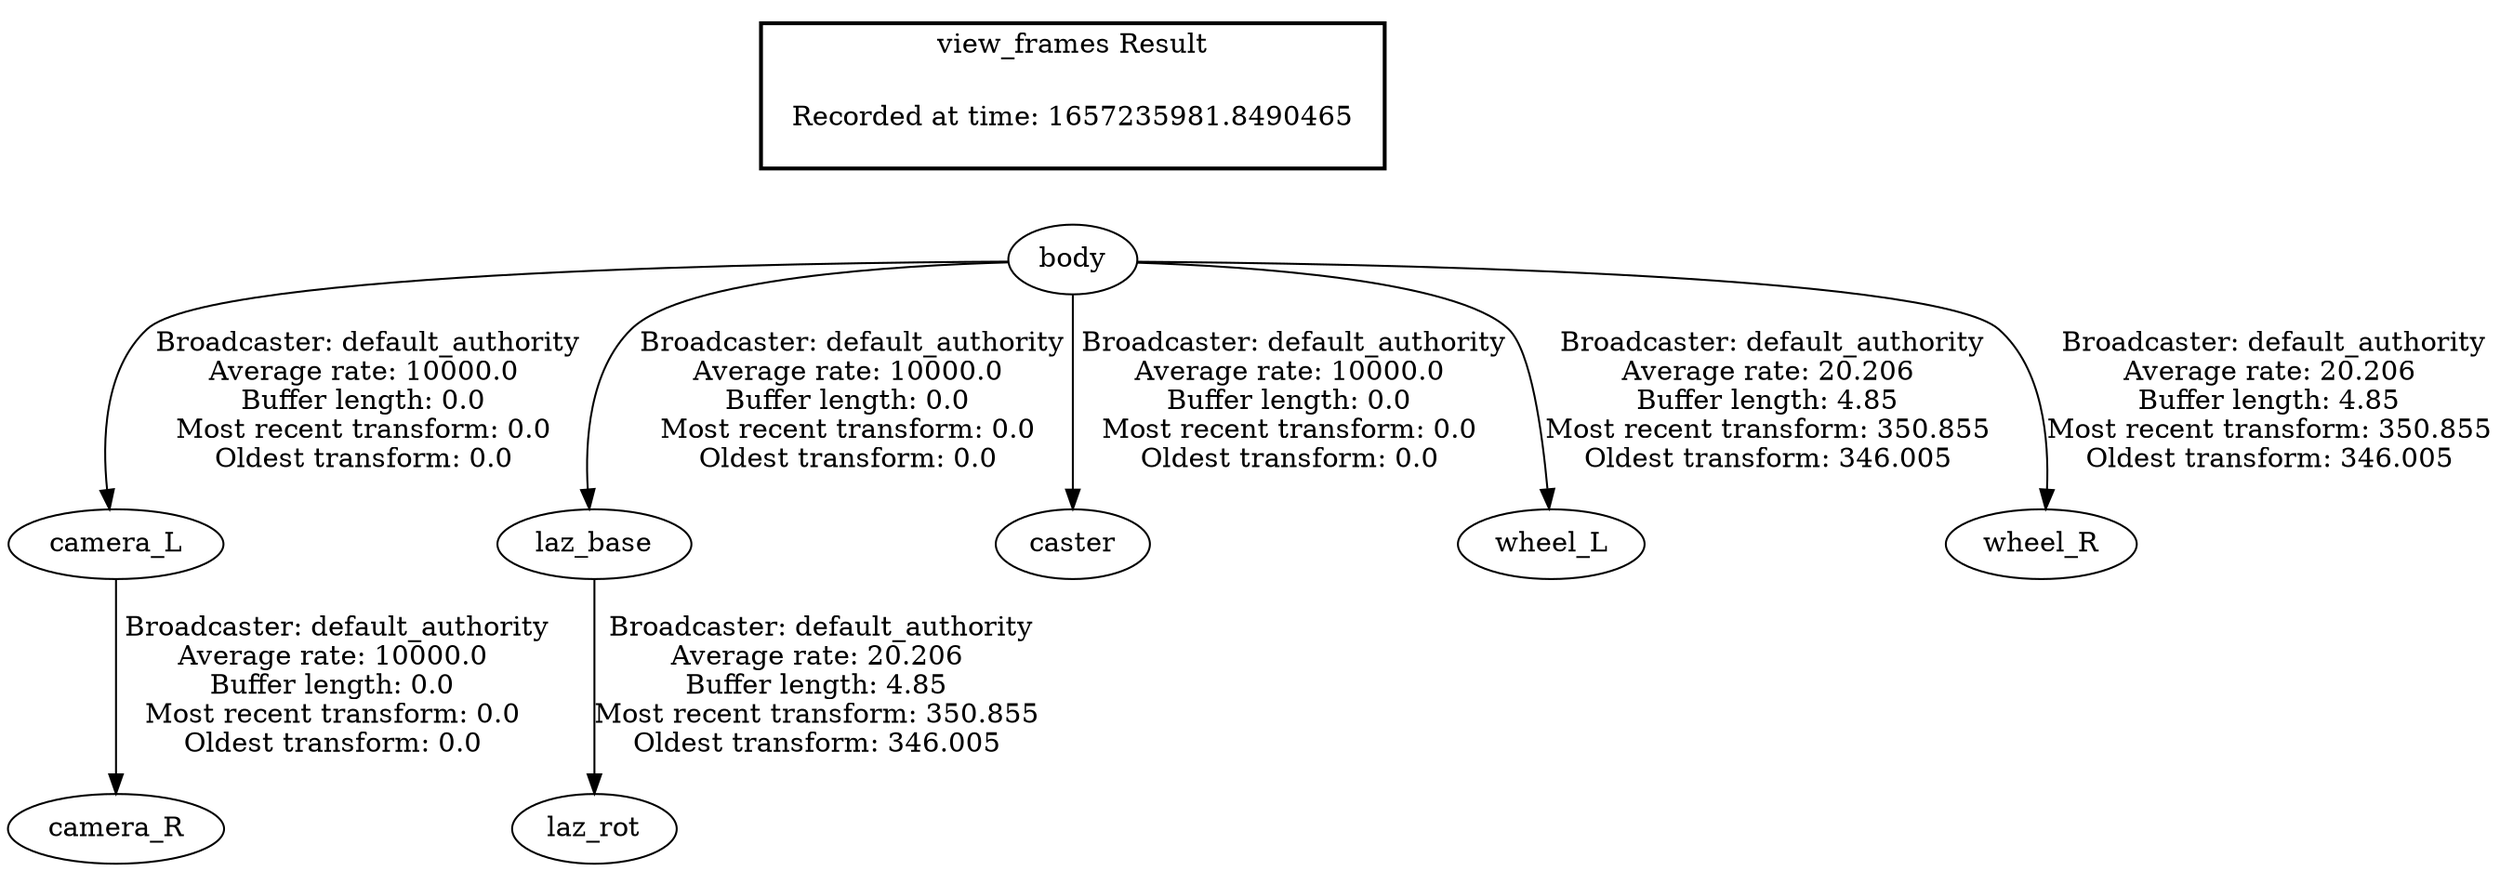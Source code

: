 digraph G {
"body" -> "camera_L"[label=" Broadcaster: default_authority\nAverage rate: 10000.0\nBuffer length: 0.0\nMost recent transform: 0.0\nOldest transform: 0.0\n"];
"camera_L" -> "camera_R"[label=" Broadcaster: default_authority\nAverage rate: 10000.0\nBuffer length: 0.0\nMost recent transform: 0.0\nOldest transform: 0.0\n"];
"body" -> "laz_base"[label=" Broadcaster: default_authority\nAverage rate: 10000.0\nBuffer length: 0.0\nMost recent transform: 0.0\nOldest transform: 0.0\n"];
"body" -> "caster"[label=" Broadcaster: default_authority\nAverage rate: 10000.0\nBuffer length: 0.0\nMost recent transform: 0.0\nOldest transform: 0.0\n"];
"laz_base" -> "laz_rot"[label=" Broadcaster: default_authority\nAverage rate: 20.206\nBuffer length: 4.85\nMost recent transform: 350.855\nOldest transform: 346.005\n"];
"body" -> "wheel_L"[label=" Broadcaster: default_authority\nAverage rate: 20.206\nBuffer length: 4.85\nMost recent transform: 350.855\nOldest transform: 346.005\n"];
"body" -> "wheel_R"[label=" Broadcaster: default_authority\nAverage rate: 20.206\nBuffer length: 4.85\nMost recent transform: 350.855\nOldest transform: 346.005\n"];
edge [style=invis];
 subgraph cluster_legend { style=bold; color=black; label ="view_frames Result";
"Recorded at time: 1657235981.8490465"[ shape=plaintext ] ;
}->"body";
}